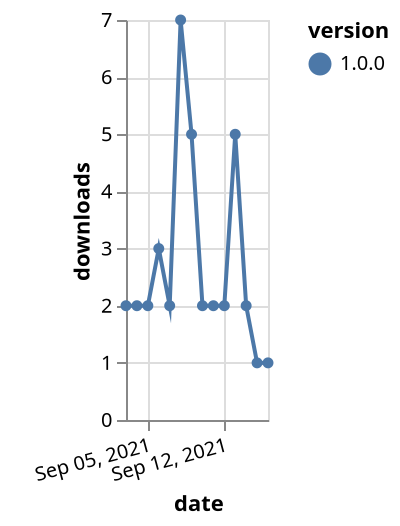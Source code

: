{"$schema": "https://vega.github.io/schema/vega-lite/v5.json", "description": "A simple bar chart with embedded data.", "data": {"values": [{"date": "2021-09-03", "total": 3016, "delta": 2, "version": "1.0.0"}, {"date": "2021-09-04", "total": 3018, "delta": 2, "version": "1.0.0"}, {"date": "2021-09-05", "total": 3020, "delta": 2, "version": "1.0.0"}, {"date": "2021-09-06", "total": 3023, "delta": 3, "version": "1.0.0"}, {"date": "2021-09-07", "total": 3025, "delta": 2, "version": "1.0.0"}, {"date": "2021-09-08", "total": 3032, "delta": 7, "version": "1.0.0"}, {"date": "2021-09-09", "total": 3037, "delta": 5, "version": "1.0.0"}, {"date": "2021-09-10", "total": 3039, "delta": 2, "version": "1.0.0"}, {"date": "2021-09-11", "total": 3041, "delta": 2, "version": "1.0.0"}, {"date": "2021-09-12", "total": 3043, "delta": 2, "version": "1.0.0"}, {"date": "2021-09-13", "total": 3048, "delta": 5, "version": "1.0.0"}, {"date": "2021-09-14", "total": 3050, "delta": 2, "version": "1.0.0"}, {"date": "2021-09-15", "total": 3051, "delta": 1, "version": "1.0.0"}, {"date": "2021-09-16", "total": 3052, "delta": 1, "version": "1.0.0"}]}, "width": "container", "mark": {"type": "line", "point": {"filled": true}}, "encoding": {"x": {"field": "date", "type": "temporal", "timeUnit": "yearmonthdate", "title": "date", "axis": {"labelAngle": -15}}, "y": {"field": "delta", "type": "quantitative", "title": "downloads"}, "color": {"field": "version", "type": "nominal"}, "tooltip": {"field": "delta"}}}